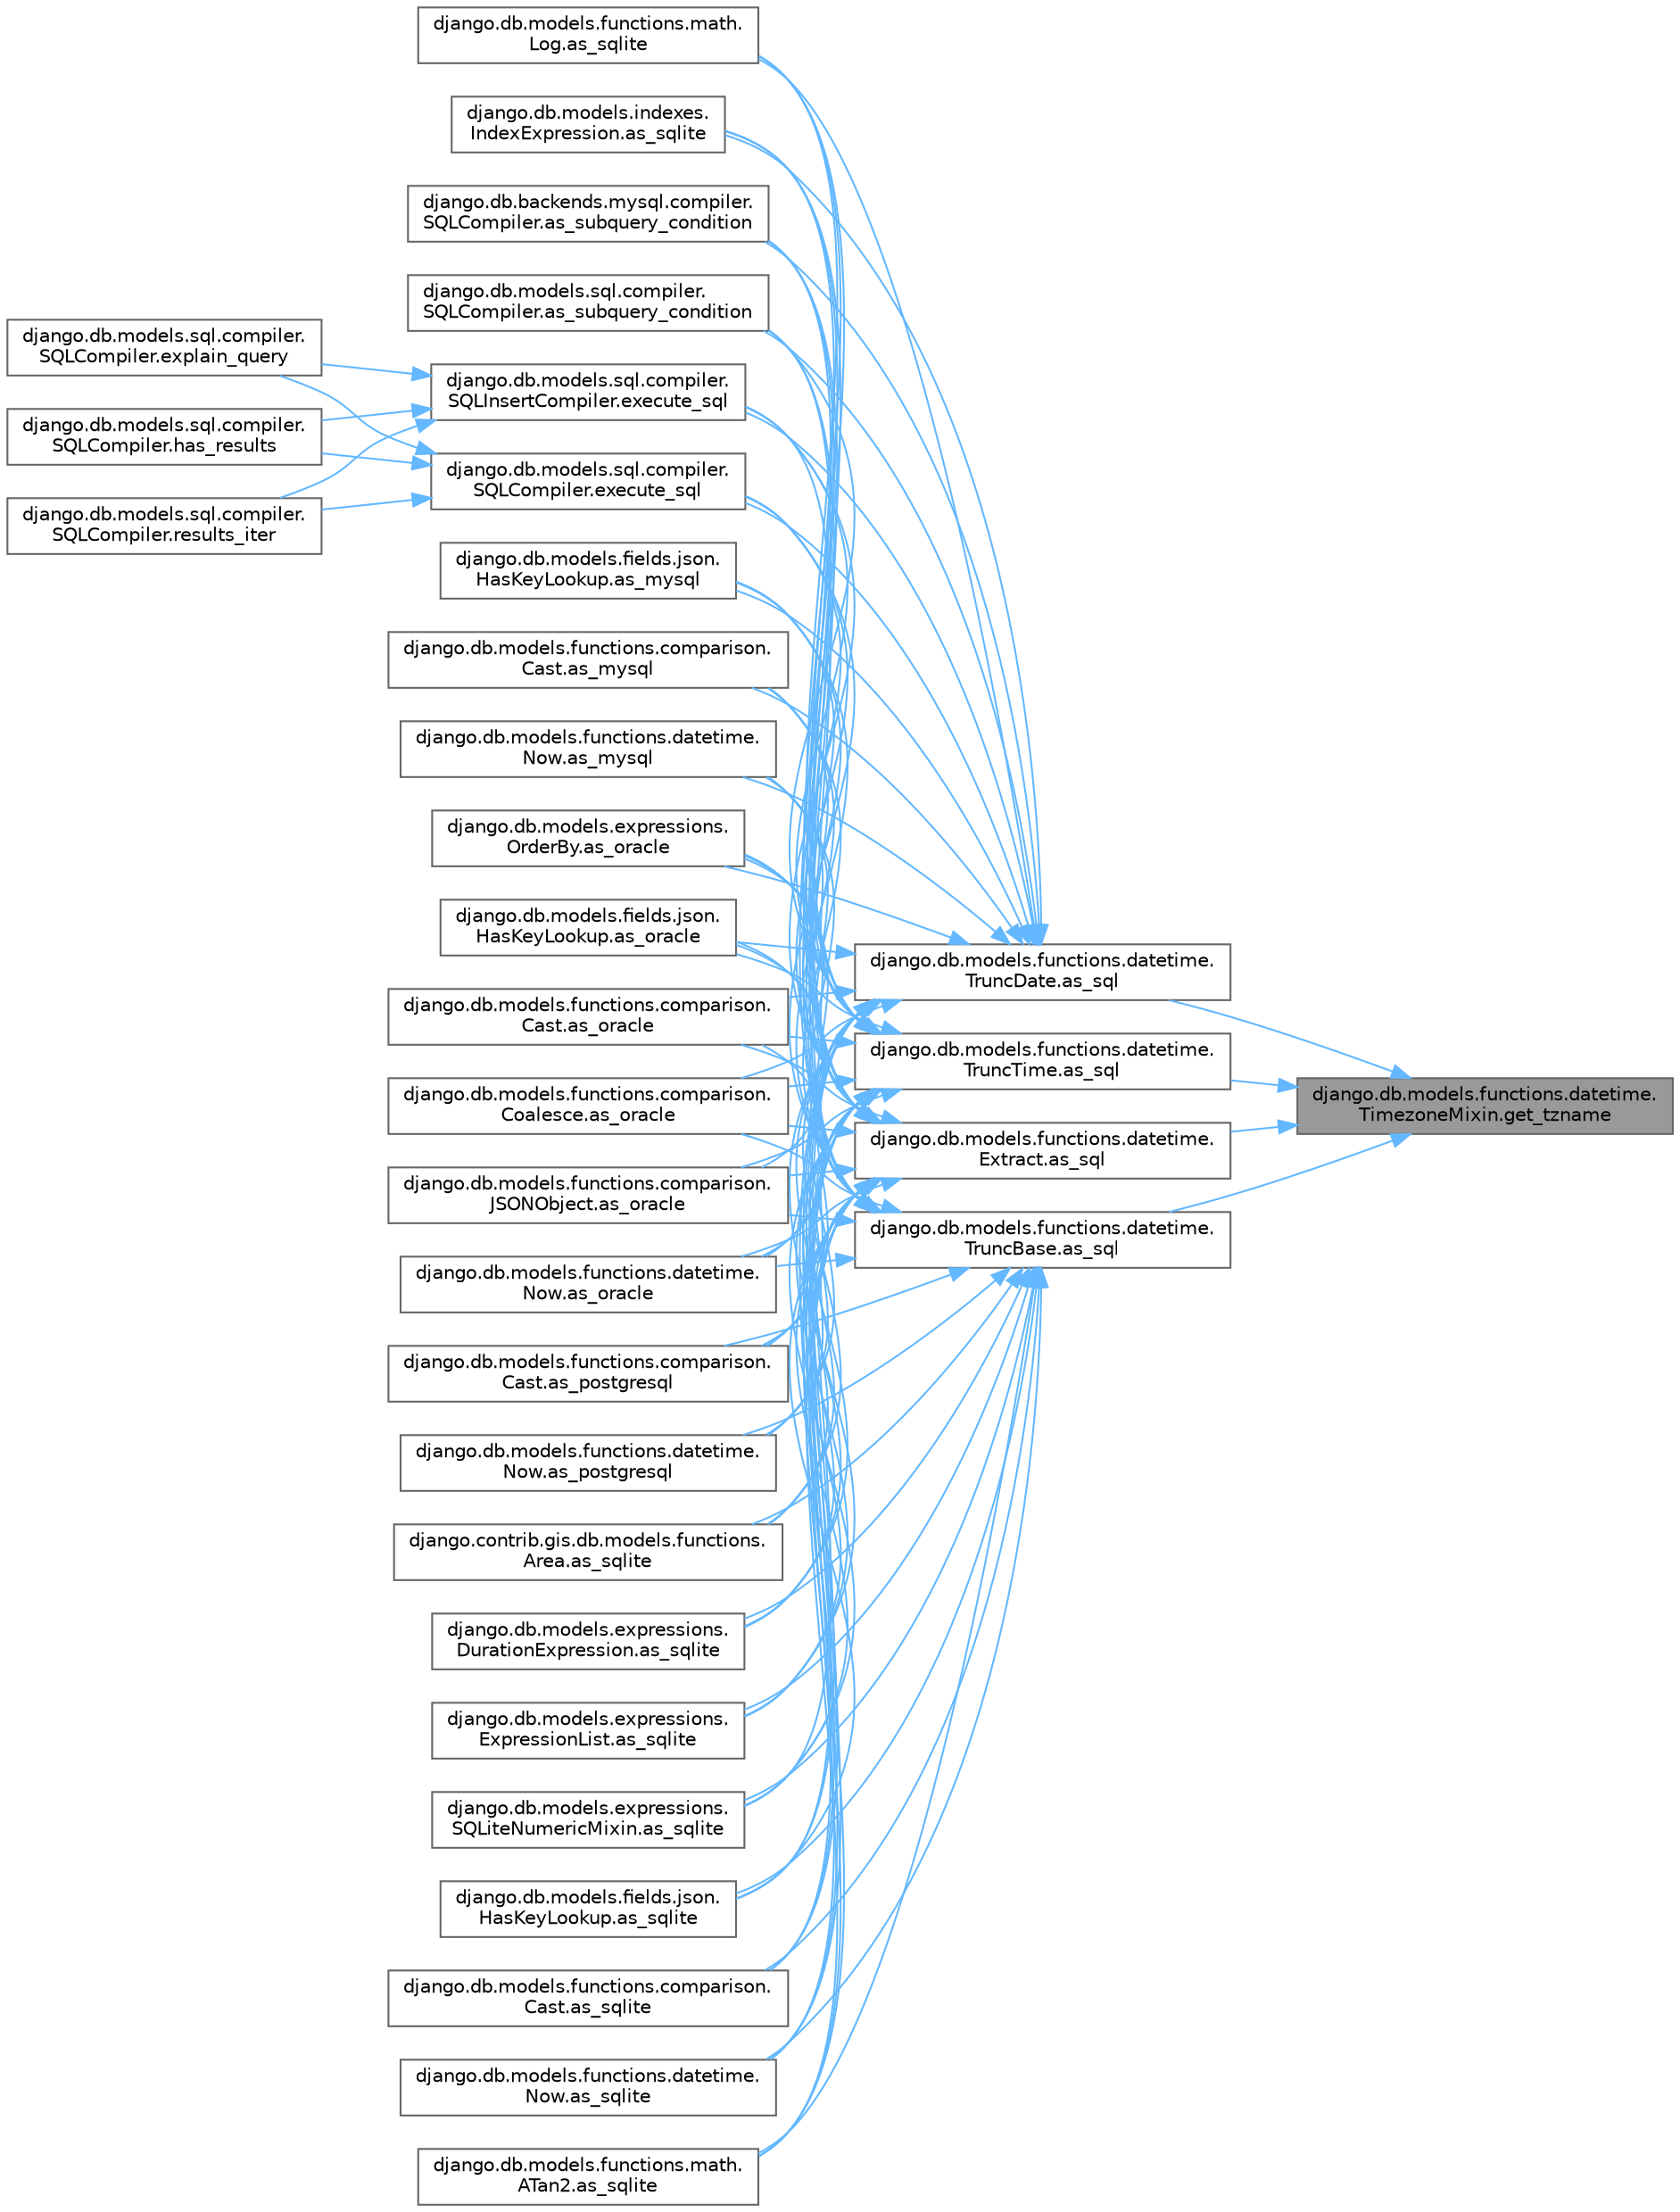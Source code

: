 digraph "django.db.models.functions.datetime.TimezoneMixin.get_tzname"
{
 // LATEX_PDF_SIZE
  bgcolor="transparent";
  edge [fontname=Helvetica,fontsize=10,labelfontname=Helvetica,labelfontsize=10];
  node [fontname=Helvetica,fontsize=10,shape=box,height=0.2,width=0.4];
  rankdir="RL";
  Node1 [id="Node000001",label="django.db.models.functions.datetime.\lTimezoneMixin.get_tzname",height=0.2,width=0.4,color="gray40", fillcolor="grey60", style="filled", fontcolor="black",tooltip=" "];
  Node1 -> Node2 [id="edge1_Node000001_Node000002",dir="back",color="steelblue1",style="solid",tooltip=" "];
  Node2 [id="Node000002",label="django.db.models.functions.datetime.\lExtract.as_sql",height=0.2,width=0.4,color="grey40", fillcolor="white", style="filled",URL="$classdjango_1_1db_1_1models_1_1functions_1_1datetime_1_1_extract.html#ab29f652bfdf9aecc07284b379a835d32",tooltip=" "];
  Node2 -> Node3 [id="edge2_Node000002_Node000003",dir="back",color="steelblue1",style="solid",tooltip=" "];
  Node3 [id="Node000003",label="django.db.models.fields.json.\lHasKeyLookup.as_mysql",height=0.2,width=0.4,color="grey40", fillcolor="white", style="filled",URL="$classdjango_1_1db_1_1models_1_1fields_1_1json_1_1_has_key_lookup.html#a10f67427287f2c0ea32513ca6f481e96",tooltip=" "];
  Node2 -> Node4 [id="edge3_Node000002_Node000004",dir="back",color="steelblue1",style="solid",tooltip=" "];
  Node4 [id="Node000004",label="django.db.models.functions.comparison.\lCast.as_mysql",height=0.2,width=0.4,color="grey40", fillcolor="white", style="filled",URL="$classdjango_1_1db_1_1models_1_1functions_1_1comparison_1_1_cast.html#a447737891e955909c6a381529a67a84e",tooltip=" "];
  Node2 -> Node5 [id="edge4_Node000002_Node000005",dir="back",color="steelblue1",style="solid",tooltip=" "];
  Node5 [id="Node000005",label="django.db.models.functions.datetime.\lNow.as_mysql",height=0.2,width=0.4,color="grey40", fillcolor="white", style="filled",URL="$classdjango_1_1db_1_1models_1_1functions_1_1datetime_1_1_now.html#a070a9334fb198086c0c4e96e9725d92b",tooltip=" "];
  Node2 -> Node6 [id="edge5_Node000002_Node000006",dir="back",color="steelblue1",style="solid",tooltip=" "];
  Node6 [id="Node000006",label="django.db.models.expressions.\lOrderBy.as_oracle",height=0.2,width=0.4,color="grey40", fillcolor="white", style="filled",URL="$classdjango_1_1db_1_1models_1_1expressions_1_1_order_by.html#af9b6ede9b0df85d6bcf54f983b3a8f6a",tooltip=" "];
  Node2 -> Node7 [id="edge6_Node000002_Node000007",dir="back",color="steelblue1",style="solid",tooltip=" "];
  Node7 [id="Node000007",label="django.db.models.fields.json.\lHasKeyLookup.as_oracle",height=0.2,width=0.4,color="grey40", fillcolor="white", style="filled",URL="$classdjango_1_1db_1_1models_1_1fields_1_1json_1_1_has_key_lookup.html#afbb88aa4fb23b3ec3acdc695c2f52398",tooltip=" "];
  Node2 -> Node8 [id="edge7_Node000002_Node000008",dir="back",color="steelblue1",style="solid",tooltip=" "];
  Node8 [id="Node000008",label="django.db.models.functions.comparison.\lCast.as_oracle",height=0.2,width=0.4,color="grey40", fillcolor="white", style="filled",URL="$classdjango_1_1db_1_1models_1_1functions_1_1comparison_1_1_cast.html#ad466cd7ca85dc257d9e2718f41a263ec",tooltip=" "];
  Node2 -> Node9 [id="edge8_Node000002_Node000009",dir="back",color="steelblue1",style="solid",tooltip=" "];
  Node9 [id="Node000009",label="django.db.models.functions.comparison.\lCoalesce.as_oracle",height=0.2,width=0.4,color="grey40", fillcolor="white", style="filled",URL="$classdjango_1_1db_1_1models_1_1functions_1_1comparison_1_1_coalesce.html#a1bbeea180ef3ef4d8ba5d51d33d6ef85",tooltip=" "];
  Node2 -> Node10 [id="edge9_Node000002_Node000010",dir="back",color="steelblue1",style="solid",tooltip=" "];
  Node10 [id="Node000010",label="django.db.models.functions.comparison.\lJSONObject.as_oracle",height=0.2,width=0.4,color="grey40", fillcolor="white", style="filled",URL="$classdjango_1_1db_1_1models_1_1functions_1_1comparison_1_1_j_s_o_n_object.html#a4b4fa1161d27b0a9bbbdd0370e9af364",tooltip=" "];
  Node2 -> Node11 [id="edge10_Node000002_Node000011",dir="back",color="steelblue1",style="solid",tooltip=" "];
  Node11 [id="Node000011",label="django.db.models.functions.datetime.\lNow.as_oracle",height=0.2,width=0.4,color="grey40", fillcolor="white", style="filled",URL="$classdjango_1_1db_1_1models_1_1functions_1_1datetime_1_1_now.html#ad5e1ae918a5c4d39f675f98280440538",tooltip=" "];
  Node2 -> Node12 [id="edge11_Node000002_Node000012",dir="back",color="steelblue1",style="solid",tooltip=" "];
  Node12 [id="Node000012",label="django.db.models.functions.comparison.\lCast.as_postgresql",height=0.2,width=0.4,color="grey40", fillcolor="white", style="filled",URL="$classdjango_1_1db_1_1models_1_1functions_1_1comparison_1_1_cast.html#ae51aa6aa6fe8ca7064d8bca2f8e05188",tooltip=" "];
  Node2 -> Node13 [id="edge12_Node000002_Node000013",dir="back",color="steelblue1",style="solid",tooltip=" "];
  Node13 [id="Node000013",label="django.db.models.functions.datetime.\lNow.as_postgresql",height=0.2,width=0.4,color="grey40", fillcolor="white", style="filled",URL="$classdjango_1_1db_1_1models_1_1functions_1_1datetime_1_1_now.html#af1402a88867fc6d69f3f56f655f37fca",tooltip=" "];
  Node2 -> Node14 [id="edge13_Node000002_Node000014",dir="back",color="steelblue1",style="solid",tooltip=" "];
  Node14 [id="Node000014",label="django.contrib.gis.db.models.functions.\lArea.as_sqlite",height=0.2,width=0.4,color="grey40", fillcolor="white", style="filled",URL="$classdjango_1_1contrib_1_1gis_1_1db_1_1models_1_1functions_1_1_area.html#ab8bfa3d35d4368e04318069dd28bd2ca",tooltip=" "];
  Node2 -> Node15 [id="edge14_Node000002_Node000015",dir="back",color="steelblue1",style="solid",tooltip=" "];
  Node15 [id="Node000015",label="django.db.models.expressions.\lDurationExpression.as_sqlite",height=0.2,width=0.4,color="grey40", fillcolor="white", style="filled",URL="$classdjango_1_1db_1_1models_1_1expressions_1_1_duration_expression.html#a5f33f70ca03904ce9b2e9824652e9fff",tooltip=" "];
  Node2 -> Node16 [id="edge15_Node000002_Node000016",dir="back",color="steelblue1",style="solid",tooltip=" "];
  Node16 [id="Node000016",label="django.db.models.expressions.\lExpressionList.as_sqlite",height=0.2,width=0.4,color="grey40", fillcolor="white", style="filled",URL="$classdjango_1_1db_1_1models_1_1expressions_1_1_expression_list.html#ae577275a98dec786535830e8d24aa13e",tooltip=" "];
  Node2 -> Node17 [id="edge16_Node000002_Node000017",dir="back",color="steelblue1",style="solid",tooltip=" "];
  Node17 [id="Node000017",label="django.db.models.expressions.\lSQLiteNumericMixin.as_sqlite",height=0.2,width=0.4,color="grey40", fillcolor="white", style="filled",URL="$classdjango_1_1db_1_1models_1_1expressions_1_1_s_q_lite_numeric_mixin.html#a7c649b97074b00e095c4ee2b3bc62482",tooltip=" "];
  Node2 -> Node18 [id="edge17_Node000002_Node000018",dir="back",color="steelblue1",style="solid",tooltip=" "];
  Node18 [id="Node000018",label="django.db.models.fields.json.\lHasKeyLookup.as_sqlite",height=0.2,width=0.4,color="grey40", fillcolor="white", style="filled",URL="$classdjango_1_1db_1_1models_1_1fields_1_1json_1_1_has_key_lookup.html#aaa01efd0fa197e203c40f6f05b000141",tooltip=" "];
  Node2 -> Node19 [id="edge18_Node000002_Node000019",dir="back",color="steelblue1",style="solid",tooltip=" "];
  Node19 [id="Node000019",label="django.db.models.functions.comparison.\lCast.as_sqlite",height=0.2,width=0.4,color="grey40", fillcolor="white", style="filled",URL="$classdjango_1_1db_1_1models_1_1functions_1_1comparison_1_1_cast.html#a1943b51797a168ff6a3ad37005086d8c",tooltip=" "];
  Node2 -> Node20 [id="edge19_Node000002_Node000020",dir="back",color="steelblue1",style="solid",tooltip=" "];
  Node20 [id="Node000020",label="django.db.models.functions.datetime.\lNow.as_sqlite",height=0.2,width=0.4,color="grey40", fillcolor="white", style="filled",URL="$classdjango_1_1db_1_1models_1_1functions_1_1datetime_1_1_now.html#a5525700866738572645141dd6f2ef41c",tooltip=" "];
  Node2 -> Node21 [id="edge20_Node000002_Node000021",dir="back",color="steelblue1",style="solid",tooltip=" "];
  Node21 [id="Node000021",label="django.db.models.functions.math.\lATan2.as_sqlite",height=0.2,width=0.4,color="grey40", fillcolor="white", style="filled",URL="$classdjango_1_1db_1_1models_1_1functions_1_1math_1_1_a_tan2.html#ac343d11000341dfc431de19f416ea4b6",tooltip=" "];
  Node2 -> Node22 [id="edge21_Node000002_Node000022",dir="back",color="steelblue1",style="solid",tooltip=" "];
  Node22 [id="Node000022",label="django.db.models.functions.math.\lLog.as_sqlite",height=0.2,width=0.4,color="grey40", fillcolor="white", style="filled",URL="$classdjango_1_1db_1_1models_1_1functions_1_1math_1_1_log.html#afcc146563033738d87dd1dc17d005111",tooltip=" "];
  Node2 -> Node23 [id="edge22_Node000002_Node000023",dir="back",color="steelblue1",style="solid",tooltip=" "];
  Node23 [id="Node000023",label="django.db.models.indexes.\lIndexExpression.as_sqlite",height=0.2,width=0.4,color="grey40", fillcolor="white", style="filled",URL="$classdjango_1_1db_1_1models_1_1indexes_1_1_index_expression.html#af6e5b161cb97d0b8bce944455e8e0d53",tooltip=" "];
  Node2 -> Node24 [id="edge23_Node000002_Node000024",dir="back",color="steelblue1",style="solid",tooltip=" "];
  Node24 [id="Node000024",label="django.db.backends.mysql.compiler.\lSQLCompiler.as_subquery_condition",height=0.2,width=0.4,color="grey40", fillcolor="white", style="filled",URL="$classdjango_1_1db_1_1backends_1_1mysql_1_1compiler_1_1_s_q_l_compiler.html#ab79da4712a24ed75ce13002a54fe8d46",tooltip=" "];
  Node2 -> Node25 [id="edge24_Node000002_Node000025",dir="back",color="steelblue1",style="solid",tooltip=" "];
  Node25 [id="Node000025",label="django.db.models.sql.compiler.\lSQLCompiler.as_subquery_condition",height=0.2,width=0.4,color="grey40", fillcolor="white", style="filled",URL="$classdjango_1_1db_1_1models_1_1sql_1_1compiler_1_1_s_q_l_compiler.html#a78bdce11e05140ed74db8f5463bedfce",tooltip=" "];
  Node2 -> Node26 [id="edge25_Node000002_Node000026",dir="back",color="steelblue1",style="solid",tooltip=" "];
  Node26 [id="Node000026",label="django.db.models.sql.compiler.\lSQLCompiler.execute_sql",height=0.2,width=0.4,color="grey40", fillcolor="white", style="filled",URL="$classdjango_1_1db_1_1models_1_1sql_1_1compiler_1_1_s_q_l_compiler.html#a07cbbc7958a72203f8ebe9ba29b9356f",tooltip=" "];
  Node26 -> Node27 [id="edge26_Node000026_Node000027",dir="back",color="steelblue1",style="solid",tooltip=" "];
  Node27 [id="Node000027",label="django.db.models.sql.compiler.\lSQLCompiler.explain_query",height=0.2,width=0.4,color="grey40", fillcolor="white", style="filled",URL="$classdjango_1_1db_1_1models_1_1sql_1_1compiler_1_1_s_q_l_compiler.html#ae37702aee3a2c220b0d45022bece3120",tooltip=" "];
  Node26 -> Node28 [id="edge27_Node000026_Node000028",dir="back",color="steelblue1",style="solid",tooltip=" "];
  Node28 [id="Node000028",label="django.db.models.sql.compiler.\lSQLCompiler.has_results",height=0.2,width=0.4,color="grey40", fillcolor="white", style="filled",URL="$classdjango_1_1db_1_1models_1_1sql_1_1compiler_1_1_s_q_l_compiler.html#a730571b9b54a4d28aed6af579018b5d4",tooltip=" "];
  Node26 -> Node29 [id="edge28_Node000026_Node000029",dir="back",color="steelblue1",style="solid",tooltip=" "];
  Node29 [id="Node000029",label="django.db.models.sql.compiler.\lSQLCompiler.results_iter",height=0.2,width=0.4,color="grey40", fillcolor="white", style="filled",URL="$classdjango_1_1db_1_1models_1_1sql_1_1compiler_1_1_s_q_l_compiler.html#ae75172de9cb1885c3c8e9842460ee1a6",tooltip=" "];
  Node2 -> Node30 [id="edge29_Node000002_Node000030",dir="back",color="steelblue1",style="solid",tooltip=" "];
  Node30 [id="Node000030",label="django.db.models.sql.compiler.\lSQLInsertCompiler.execute_sql",height=0.2,width=0.4,color="grey40", fillcolor="white", style="filled",URL="$classdjango_1_1db_1_1models_1_1sql_1_1compiler_1_1_s_q_l_insert_compiler.html#a59b977e6c439adafa1c3b0092dd7074f",tooltip=" "];
  Node30 -> Node27 [id="edge30_Node000030_Node000027",dir="back",color="steelblue1",style="solid",tooltip=" "];
  Node30 -> Node28 [id="edge31_Node000030_Node000028",dir="back",color="steelblue1",style="solid",tooltip=" "];
  Node30 -> Node29 [id="edge32_Node000030_Node000029",dir="back",color="steelblue1",style="solid",tooltip=" "];
  Node1 -> Node31 [id="edge33_Node000001_Node000031",dir="back",color="steelblue1",style="solid",tooltip=" "];
  Node31 [id="Node000031",label="django.db.models.functions.datetime.\lTruncBase.as_sql",height=0.2,width=0.4,color="grey40", fillcolor="white", style="filled",URL="$classdjango_1_1db_1_1models_1_1functions_1_1datetime_1_1_trunc_base.html#aab751af904fd89d3585b76d9d477be28",tooltip=" "];
  Node31 -> Node3 [id="edge34_Node000031_Node000003",dir="back",color="steelblue1",style="solid",tooltip=" "];
  Node31 -> Node4 [id="edge35_Node000031_Node000004",dir="back",color="steelblue1",style="solid",tooltip=" "];
  Node31 -> Node5 [id="edge36_Node000031_Node000005",dir="back",color="steelblue1",style="solid",tooltip=" "];
  Node31 -> Node6 [id="edge37_Node000031_Node000006",dir="back",color="steelblue1",style="solid",tooltip=" "];
  Node31 -> Node7 [id="edge38_Node000031_Node000007",dir="back",color="steelblue1",style="solid",tooltip=" "];
  Node31 -> Node8 [id="edge39_Node000031_Node000008",dir="back",color="steelblue1",style="solid",tooltip=" "];
  Node31 -> Node9 [id="edge40_Node000031_Node000009",dir="back",color="steelblue1",style="solid",tooltip=" "];
  Node31 -> Node10 [id="edge41_Node000031_Node000010",dir="back",color="steelblue1",style="solid",tooltip=" "];
  Node31 -> Node11 [id="edge42_Node000031_Node000011",dir="back",color="steelblue1",style="solid",tooltip=" "];
  Node31 -> Node12 [id="edge43_Node000031_Node000012",dir="back",color="steelblue1",style="solid",tooltip=" "];
  Node31 -> Node13 [id="edge44_Node000031_Node000013",dir="back",color="steelblue1",style="solid",tooltip=" "];
  Node31 -> Node14 [id="edge45_Node000031_Node000014",dir="back",color="steelblue1",style="solid",tooltip=" "];
  Node31 -> Node15 [id="edge46_Node000031_Node000015",dir="back",color="steelblue1",style="solid",tooltip=" "];
  Node31 -> Node16 [id="edge47_Node000031_Node000016",dir="back",color="steelblue1",style="solid",tooltip=" "];
  Node31 -> Node17 [id="edge48_Node000031_Node000017",dir="back",color="steelblue1",style="solid",tooltip=" "];
  Node31 -> Node18 [id="edge49_Node000031_Node000018",dir="back",color="steelblue1",style="solid",tooltip=" "];
  Node31 -> Node19 [id="edge50_Node000031_Node000019",dir="back",color="steelblue1",style="solid",tooltip=" "];
  Node31 -> Node20 [id="edge51_Node000031_Node000020",dir="back",color="steelblue1",style="solid",tooltip=" "];
  Node31 -> Node21 [id="edge52_Node000031_Node000021",dir="back",color="steelblue1",style="solid",tooltip=" "];
  Node31 -> Node22 [id="edge53_Node000031_Node000022",dir="back",color="steelblue1",style="solid",tooltip=" "];
  Node31 -> Node23 [id="edge54_Node000031_Node000023",dir="back",color="steelblue1",style="solid",tooltip=" "];
  Node31 -> Node24 [id="edge55_Node000031_Node000024",dir="back",color="steelblue1",style="solid",tooltip=" "];
  Node31 -> Node25 [id="edge56_Node000031_Node000025",dir="back",color="steelblue1",style="solid",tooltip=" "];
  Node31 -> Node26 [id="edge57_Node000031_Node000026",dir="back",color="steelblue1",style="solid",tooltip=" "];
  Node31 -> Node30 [id="edge58_Node000031_Node000030",dir="back",color="steelblue1",style="solid",tooltip=" "];
  Node1 -> Node32 [id="edge59_Node000001_Node000032",dir="back",color="steelblue1",style="solid",tooltip=" "];
  Node32 [id="Node000032",label="django.db.models.functions.datetime.\lTruncDate.as_sql",height=0.2,width=0.4,color="grey40", fillcolor="white", style="filled",URL="$classdjango_1_1db_1_1models_1_1functions_1_1datetime_1_1_trunc_date.html#ac479c616bde321376b618a05049a4f6a",tooltip=" "];
  Node32 -> Node3 [id="edge60_Node000032_Node000003",dir="back",color="steelblue1",style="solid",tooltip=" "];
  Node32 -> Node4 [id="edge61_Node000032_Node000004",dir="back",color="steelblue1",style="solid",tooltip=" "];
  Node32 -> Node5 [id="edge62_Node000032_Node000005",dir="back",color="steelblue1",style="solid",tooltip=" "];
  Node32 -> Node6 [id="edge63_Node000032_Node000006",dir="back",color="steelblue1",style="solid",tooltip=" "];
  Node32 -> Node7 [id="edge64_Node000032_Node000007",dir="back",color="steelblue1",style="solid",tooltip=" "];
  Node32 -> Node8 [id="edge65_Node000032_Node000008",dir="back",color="steelblue1",style="solid",tooltip=" "];
  Node32 -> Node9 [id="edge66_Node000032_Node000009",dir="back",color="steelblue1",style="solid",tooltip=" "];
  Node32 -> Node10 [id="edge67_Node000032_Node000010",dir="back",color="steelblue1",style="solid",tooltip=" "];
  Node32 -> Node11 [id="edge68_Node000032_Node000011",dir="back",color="steelblue1",style="solid",tooltip=" "];
  Node32 -> Node12 [id="edge69_Node000032_Node000012",dir="back",color="steelblue1",style="solid",tooltip=" "];
  Node32 -> Node13 [id="edge70_Node000032_Node000013",dir="back",color="steelblue1",style="solid",tooltip=" "];
  Node32 -> Node14 [id="edge71_Node000032_Node000014",dir="back",color="steelblue1",style="solid",tooltip=" "];
  Node32 -> Node15 [id="edge72_Node000032_Node000015",dir="back",color="steelblue1",style="solid",tooltip=" "];
  Node32 -> Node16 [id="edge73_Node000032_Node000016",dir="back",color="steelblue1",style="solid",tooltip=" "];
  Node32 -> Node17 [id="edge74_Node000032_Node000017",dir="back",color="steelblue1",style="solid",tooltip=" "];
  Node32 -> Node18 [id="edge75_Node000032_Node000018",dir="back",color="steelblue1",style="solid",tooltip=" "];
  Node32 -> Node19 [id="edge76_Node000032_Node000019",dir="back",color="steelblue1",style="solid",tooltip=" "];
  Node32 -> Node20 [id="edge77_Node000032_Node000020",dir="back",color="steelblue1",style="solid",tooltip=" "];
  Node32 -> Node21 [id="edge78_Node000032_Node000021",dir="back",color="steelblue1",style="solid",tooltip=" "];
  Node32 -> Node22 [id="edge79_Node000032_Node000022",dir="back",color="steelblue1",style="solid",tooltip=" "];
  Node32 -> Node23 [id="edge80_Node000032_Node000023",dir="back",color="steelblue1",style="solid",tooltip=" "];
  Node32 -> Node24 [id="edge81_Node000032_Node000024",dir="back",color="steelblue1",style="solid",tooltip=" "];
  Node32 -> Node25 [id="edge82_Node000032_Node000025",dir="back",color="steelblue1",style="solid",tooltip=" "];
  Node32 -> Node26 [id="edge83_Node000032_Node000026",dir="back",color="steelblue1",style="solid",tooltip=" "];
  Node32 -> Node30 [id="edge84_Node000032_Node000030",dir="back",color="steelblue1",style="solid",tooltip=" "];
  Node1 -> Node33 [id="edge85_Node000001_Node000033",dir="back",color="steelblue1",style="solid",tooltip=" "];
  Node33 [id="Node000033",label="django.db.models.functions.datetime.\lTruncTime.as_sql",height=0.2,width=0.4,color="grey40", fillcolor="white", style="filled",URL="$classdjango_1_1db_1_1models_1_1functions_1_1datetime_1_1_trunc_time.html#a8c2288fc2cf76e37b04038a023940988",tooltip=" "];
  Node33 -> Node3 [id="edge86_Node000033_Node000003",dir="back",color="steelblue1",style="solid",tooltip=" "];
  Node33 -> Node4 [id="edge87_Node000033_Node000004",dir="back",color="steelblue1",style="solid",tooltip=" "];
  Node33 -> Node5 [id="edge88_Node000033_Node000005",dir="back",color="steelblue1",style="solid",tooltip=" "];
  Node33 -> Node6 [id="edge89_Node000033_Node000006",dir="back",color="steelblue1",style="solid",tooltip=" "];
  Node33 -> Node7 [id="edge90_Node000033_Node000007",dir="back",color="steelblue1",style="solid",tooltip=" "];
  Node33 -> Node8 [id="edge91_Node000033_Node000008",dir="back",color="steelblue1",style="solid",tooltip=" "];
  Node33 -> Node9 [id="edge92_Node000033_Node000009",dir="back",color="steelblue1",style="solid",tooltip=" "];
  Node33 -> Node10 [id="edge93_Node000033_Node000010",dir="back",color="steelblue1",style="solid",tooltip=" "];
  Node33 -> Node11 [id="edge94_Node000033_Node000011",dir="back",color="steelblue1",style="solid",tooltip=" "];
  Node33 -> Node12 [id="edge95_Node000033_Node000012",dir="back",color="steelblue1",style="solid",tooltip=" "];
  Node33 -> Node13 [id="edge96_Node000033_Node000013",dir="back",color="steelblue1",style="solid",tooltip=" "];
  Node33 -> Node14 [id="edge97_Node000033_Node000014",dir="back",color="steelblue1",style="solid",tooltip=" "];
  Node33 -> Node15 [id="edge98_Node000033_Node000015",dir="back",color="steelblue1",style="solid",tooltip=" "];
  Node33 -> Node16 [id="edge99_Node000033_Node000016",dir="back",color="steelblue1",style="solid",tooltip=" "];
  Node33 -> Node17 [id="edge100_Node000033_Node000017",dir="back",color="steelblue1",style="solid",tooltip=" "];
  Node33 -> Node18 [id="edge101_Node000033_Node000018",dir="back",color="steelblue1",style="solid",tooltip=" "];
  Node33 -> Node19 [id="edge102_Node000033_Node000019",dir="back",color="steelblue1",style="solid",tooltip=" "];
  Node33 -> Node20 [id="edge103_Node000033_Node000020",dir="back",color="steelblue1",style="solid",tooltip=" "];
  Node33 -> Node21 [id="edge104_Node000033_Node000021",dir="back",color="steelblue1",style="solid",tooltip=" "];
  Node33 -> Node22 [id="edge105_Node000033_Node000022",dir="back",color="steelblue1",style="solid",tooltip=" "];
  Node33 -> Node23 [id="edge106_Node000033_Node000023",dir="back",color="steelblue1",style="solid",tooltip=" "];
  Node33 -> Node24 [id="edge107_Node000033_Node000024",dir="back",color="steelblue1",style="solid",tooltip=" "];
  Node33 -> Node25 [id="edge108_Node000033_Node000025",dir="back",color="steelblue1",style="solid",tooltip=" "];
  Node33 -> Node26 [id="edge109_Node000033_Node000026",dir="back",color="steelblue1",style="solid",tooltip=" "];
  Node33 -> Node30 [id="edge110_Node000033_Node000030",dir="back",color="steelblue1",style="solid",tooltip=" "];
}
